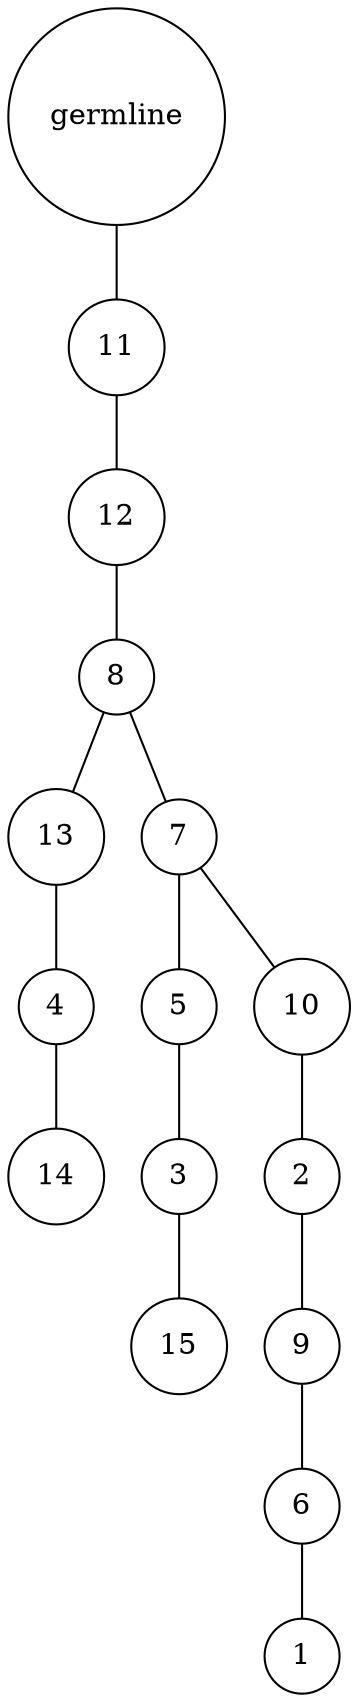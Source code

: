 graph {
	rankdir=UD;
	splines=line;
	node [shape=circle]
	"0x7fa463586ee0" [label="germline"];
	"0x7fa463586f10" [label="11"];
	"0x7fa463586ee0" -- "0x7fa463586f10" ;
	"0x7fa463586f40" [label="12"];
	"0x7fa463586f10" -- "0x7fa463586f40" ;
	"0x7fa463586f70" [label="8"];
	"0x7fa463586f40" -- "0x7fa463586f70" ;
	"0x7fa463586fa0" [label="13"];
	"0x7fa463586f70" -- "0x7fa463586fa0" ;
	"0x7fa463586fd0" [label="4"];
	"0x7fa463586fa0" -- "0x7fa463586fd0" ;
	"0x7fa48e18f040" [label="14"];
	"0x7fa463586fd0" -- "0x7fa48e18f040" ;
	"0x7fa48e18f070" [label="7"];
	"0x7fa463586f70" -- "0x7fa48e18f070" ;
	"0x7fa48e18f0a0" [label="5"];
	"0x7fa48e18f070" -- "0x7fa48e18f0a0" ;
	"0x7fa48e18f0d0" [label="3"];
	"0x7fa48e18f0a0" -- "0x7fa48e18f0d0" ;
	"0x7fa48e18f100" [label="15"];
	"0x7fa48e18f0d0" -- "0x7fa48e18f100" ;
	"0x7fa48e18f130" [label="10"];
	"0x7fa48e18f070" -- "0x7fa48e18f130" ;
	"0x7fa48e18f160" [label="2"];
	"0x7fa48e18f130" -- "0x7fa48e18f160" ;
	"0x7fa48e18f190" [label="9"];
	"0x7fa48e18f160" -- "0x7fa48e18f190" ;
	"0x7fa48e18f1c0" [label="6"];
	"0x7fa48e18f190" -- "0x7fa48e18f1c0" ;
	"0x7fa48e18f1f0" [label="1"];
	"0x7fa48e18f1c0" -- "0x7fa48e18f1f0" ;
}
